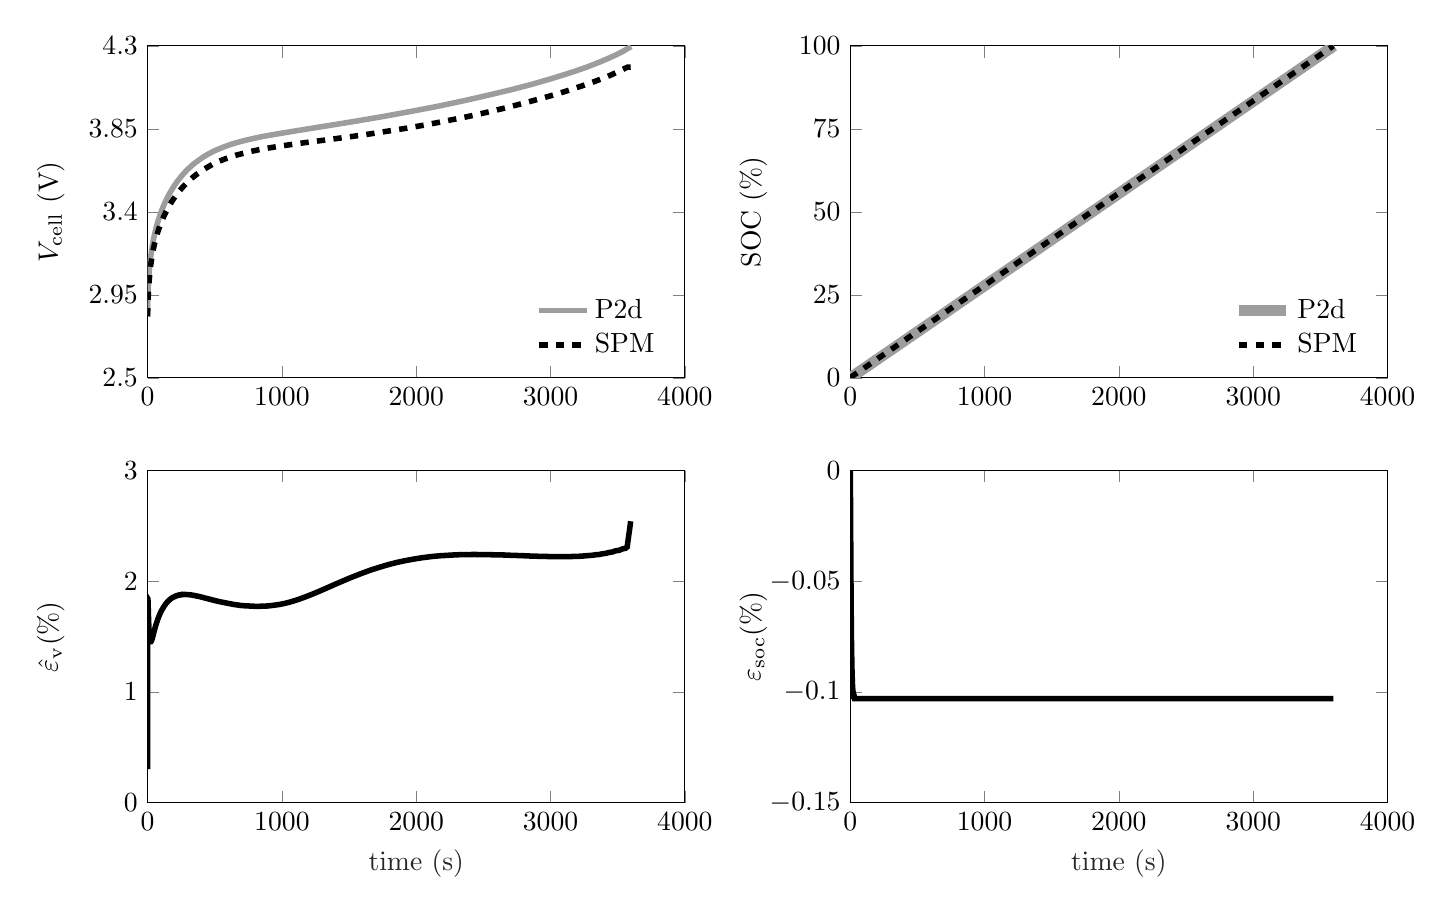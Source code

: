 % This file was created by matlab2tikz.
%
\definecolor{mycolor1}{rgb}{0.616,0.616,0.616}%
%
\begin{tikzpicture}

\begin{axis}[%
width=68.24mm,
height=42.176mm,
at={(0mm,53.957mm)},
scale only axis,
xmin=0,
xmax=4000,
xtick={0,1000,2000,3000,4000},
ymin=2.5,
ymax=4.3,
ytick={ 2.5, 2.95,  3.4, 3.85,  4.3},
ylabel style={font=\color{white!15!black}},
ylabel={$V_\mathrm{cell}$ (V)},
axis background/.style={fill=white},
legend style={at={(0.97,0.03)}, anchor=south east, legend cell align=left, align=left, fill=none, draw=none},
scaled ticks=false,,
xticklabel style={/pgf/number format/1000 sep=, /pgf/number format/precision=0,/pgf/number format/fixed,/pgf/number format/fixed zerofill,},yticklabel style={/pgf/number format/1000 sep=, /pgf/number format/precision=2, /pgf/number format/fixed, }, ylabel absolute,
]
\addplot [color=mycolor1, line width=2.0pt]
  table[row sep=crcr]{%
0	2.842\\
0.5	2.894\\
1	2.915\\
1.5	2.931\\
2	2.943\\
2.5	2.955\\
3	2.965\\
4	2.983\\
5	2.998\\
6	3.012\\
7	3.025\\
8.5	3.042\\
10	3.057\\
12	3.076\\
14	3.093\\
16	3.108\\
18.5	3.126\\
21.5	3.145\\
24.5	3.163\\
28	3.181\\
31.5	3.199\\
35.5	3.217\\
40	3.236\\
45	3.255\\
50	3.272\\
56.5	3.293\\
63.5	3.313\\
70.5	3.332\\
77.5	3.35\\
86.5	3.37\\
96	3.39\\
106	3.41\\
115.5	3.427\\
128.5	3.449\\
141	3.468\\
156	3.49\\
168.5	3.506\\
182.5	3.523\\
200	3.543\\
223	3.567\\
248	3.59\\
273	3.611\\
298	3.63\\
323.5	3.647\\
348.5	3.663\\
374.5	3.677\\
400	3.69\\
425	3.702\\
463.5	3.718\\
501	3.732\\
540	3.744\\
578.5	3.755\\
621.5	3.766\\
671	3.777\\
723	3.787\\
783	3.797\\
859.5	3.809\\
969.5	3.823\\
1145.5	3.844\\
1537	3.89\\
1762.5	3.918\\
1957	3.944\\
2145.5	3.97\\
2289	3.992\\
2432.5	4.015\\
2574.5	4.039\\
2717	4.064\\
2859	4.091\\
2996.5	4.12\\
3086	4.14\\
3176	4.161\\
3267	4.184\\
3359	4.21\\
3424	4.23\\
3487.5	4.251\\
3533.5	4.268\\
3576	4.286\\
3600	4.296\\
};
\addlegendentry{P2d}

\addplot [color=black, dashed, line width=2.0pt]
  table[row sep=crcr]{%
0	2.833\\
0.5	2.849\\
1	2.864\\
1.5	2.877\\
2	2.889\\
2.5	2.9\\
3.5	2.92\\
4.5	2.938\\
5.5	2.953\\
6.5	2.968\\
7.5	2.981\\
9	2.998\\
10.5	3.014\\
12	3.028\\
14	3.046\\
16	3.062\\
18.5	3.08\\
21	3.096\\
24	3.114\\
27	3.13\\
30.5	3.147\\
34.5	3.165\\
38.5	3.181\\
43	3.198\\
48	3.215\\
53.5	3.232\\
59.5	3.249\\
66.5	3.268\\
74	3.286\\
82.5	3.305\\
91.5	3.324\\
101.5	3.343\\
112.5	3.362\\
124.5	3.381\\
137.5	3.401\\
151.5	3.42\\
166.5	3.439\\
183	3.459\\
200.5	3.478\\
219	3.497\\
239	3.515\\
260	3.533\\
282.5	3.55\\
306.5	3.568\\
332	3.584\\
359	3.6\\
387.5	3.615\\
418	3.63\\
450.5	3.644\\
485	3.658\\
522	3.671\\
562	3.683\\
605.5	3.695\\
653	3.706\\
705.5	3.716\\
764	3.727\\
830.5	3.737\\
908	3.747\\
1002.5	3.758\\
1128	3.771\\
1393	3.796\\
1606.5	3.817\\
1775	3.836\\
1931.5	3.854\\
2082	3.873\\
2229	3.894\\
2374	3.915\\
2516.5	3.938\\
2655.5	3.962\\
2789.5	3.987\\
2916.5	4.012\\
3034	4.036\\
3140.5	4.06\\
3235	4.083\\
3318	4.104\\
3390.5	4.124\\
3453.5	4.143\\
3508.5	4.162\\
3557	4.179\\
3572	4.184\\
3596	4.185\\
};
\addlegendentry{SPM}

\end{axis}

\begin{axis}[%
width=68.24mm,
height=42.176mm,
at={(89.237mm,53.957mm)},
scale only axis,
xmin=0,
xmax=4000,
xtick={0,1000,2000,3000,4000},
ymin=0,
ymax=100,
ytick={  0,  25,  50,  75, 100},
ylabel style={font=\color{white!15!black}},
ylabel={SOC (\%)},
axis background/.style={fill=white},
legend style={at={(0.97,0.03)}, anchor=south east, legend cell align=left, align=left, fill=none, draw=none},
scaled ticks=false,,
xticklabel style={/pgf/number format/1000 sep=, /pgf/number format/precision=0,/pgf/number format/fixed,/pgf/number format/fixed zerofill,},yticklabel style={/pgf/number format/1000 sep=, /pgf/number format/precision=2, /pgf/number format/fixed, }, ylabel absolute,
]
\addplot [color=mycolor1, line width=4.0pt]
  table[row sep=crcr]{%
0	0.1\\
4.5	0.184\\
14	0.396\\
41.5	1.15\\
3600	99.995\\
};
\addlegendentry{P2d}

\addplot [color=black, dashed, line width=2.0pt]
  table[row sep=crcr]{%
0	0.1\\
3596	99.987\\
};
\addlegendentry{SPM}

\end{axis}

\begin{axis}[%
width=68.24mm,
height=42.176mm,
at={(0mm,0mm)},
scale only axis,
xmin=0,
xmax=4000,
xtick={   0, 1000, 2000, 3000, 4000},
xlabel style={font=\color{white!15!black}},
xlabel={time (s)},
ymin=0,
ymax=3,
ylabel style={font=\color{white!15!black}},
ylabel={$\hat{\varepsilon}_\mathrm{v} (\%)$},
axis background/.style={fill=white},
scaled ticks=false,,
xticklabel style={/pgf/number format/1000 sep=, /pgf/number format/precision=0,/pgf/number format/fixed,/pgf/number format/fixed zerofill,},yticklabel style={/pgf/number format/1000 sep=, /pgf/number format/precision=2, /pgf/number format/fixed, }, ylabel absolute,
]
\addplot [color=black, line width=2.0pt, forget plot]
  table[row sep=crcr]{%
0	0.304\\
0.5	1.554\\
1	1.749\\
1.5	1.821\\
2	1.843\\
2.5	1.842\\
3	1.828\\
3.5	1.81\\
4.5	1.767\\
5.5	1.724\\
6	1.703\\
7	1.666\\
8	1.633\\
9	1.604\\
10	1.579\\
11	1.557\\
12	1.538\\
13	1.522\\
14	1.508\\
15.5	1.491\\
17	1.478\\
18.5	1.469\\
19.5	1.464\\
21	1.459\\
22.5	1.456\\
25	1.456\\
28.5	1.462\\
32	1.473\\
36	1.489\\
43.5	1.524\\
45.5	1.534\\
49.5	1.552\\
50	1.555\\
52	1.563\\
53.5	1.57\\
55	1.577\\
56.5	1.584\\
58	1.59\\
59.5	1.596\\
61	1.602\\
62.5	1.609\\
64	1.615\\
65.5	1.621\\
67	1.626\\
68.5	1.632\\
70.5	1.639\\
72	1.644\\
82.5	1.679\\
89.5	1.699\\
94	1.712\\
95.5	1.716\\
103	1.734\\
104.5	1.738\\
121.5	1.773\\
126.5	1.782\\
130.5	1.789\\
136	1.798\\
146.5	1.813\\
150	1.817\\
152	1.82\\
155.5	1.824\\
158.5	1.828\\
162	1.832\\
164	1.834\\
168	1.838\\
170	1.84\\
174	1.844\\
176	1.845\\
180	1.849\\
182	1.85\\
186	1.854\\
187.5	1.854\\
192	1.856\\
196.5	1.86\\
199.5	1.862\\
204	1.863\\
208.5	1.867\\
211.5	1.869\\
216	1.869\\
220.5	1.872\\
223.5	1.874\\
228.5	1.874\\
233.5	1.877\\
235	1.877\\
240	1.877\\
245	1.879\\
247	1.88\\
252	1.879\\
257.5	1.882\\
259	1.881\\
264.5	1.881\\
283	1.882\\
289	1.881\\
298	1.88\\
304	1.88\\
307	1.88\\
313	1.879\\
321.5	1.878\\
328	1.877\\
331	1.876\\
337.5	1.874\\
345	1.873\\
351.5	1.872\\
355.5	1.87\\
362.5	1.869\\
367.5	1.867\\
374.5	1.866\\
380	1.864\\
387.5	1.862\\
391.5	1.861\\
399	1.859\\
403.5	1.857\\
411	1.855\\
416	1.853\\
424	1.851\\
429	1.849\\
446.5	1.844\\
452	1.842\\
468.5	1.837\\
480	1.833\\
499.5	1.827\\
517.5	1.822\\
531.5	1.818\\
541.5	1.815\\
550.5	1.813\\
648	1.79\\
675	1.786\\
701.5	1.781\\
811.5	1.774\\
899.5	1.778\\
975	1.79\\
1014	1.799\\
1050.5	1.81\\
1106	1.83\\
1155.5	1.851\\
1211.5	1.877\\
1279	1.911\\
1410	1.981\\
1504.5	2.03\\
1586.5	2.069\\
1653.5	2.099\\
1713.5	2.123\\
1788.5	2.15\\
1852	2.17\\
1916.5	2.187\\
1989	2.203\\
2047	2.214\\
2119.5	2.225\\
2185	2.232\\
2298	2.24\\
2327.5	2.241\\
2432	2.243\\
2589.5	2.24\\
2661.5	2.238\\
2696.5	2.236\\
2721.5	2.235\\
2794	2.232\\
2823.5	2.23\\
2900.5	2.227\\
2917	2.226\\
2948.5	2.225\\
2967.5	2.225\\
2998	2.224\\
3017	2.224\\
3046	2.223\\
3068	2.223\\
3095.5	2.223\\
3117	2.223\\
3143.5	2.224\\
3168	2.225\\
3193	2.226\\
3218	2.227\\
3241	2.229\\
3269	2.232\\
3290.5	2.234\\
3319	2.237\\
3338.5	2.241\\
3357.5	2.242\\
3362	2.243\\
3380.5	2.248\\
3398	2.251\\
3414	2.254\\
3430.5	2.26\\
3446.5	2.263\\
3464.5	2.267\\
3479	2.274\\
3493.5	2.278\\
3507.5	2.28\\
3512	2.281\\
3525	2.289\\
3537.5	2.294\\
3550	2.297\\
3558	2.299\\
3570	2.311\\
3591	2.495\\
3596	2.543\\
};
\end{axis}

\begin{axis}[%
width=68.24mm,
height=42.176mm,
at={(89.237mm,0mm)},
scale only axis,
xmin=0,
xmax=4000,
xtick={   0, 1000, 2000, 3000, 4000},
xlabel style={font=\color{white!15!black}},
xlabel={time (s)},
ymin=-0.15,
ymax=0,
ylabel style={font=\color{white!15!black}},
ylabel={$\varepsilon_\mathrm{soc} (\%)$},
axis background/.style={fill=white},
scaled ticks=false,,
xticklabel style={/pgf/number format/1000 sep=, /pgf/number format/precision=0,/pgf/number format/fixed,/pgf/number format/fixed zerofill,},yticklabel style={/pgf/number format/1000 sep=, /pgf/number format/precision=2, /pgf/number format/fixed, }, ylabel absolute,
]
\addplot [color=black, line width=2.0pt, forget plot]
  table[row sep=crcr]{%
0	-0\\
0.5	-0.0\\
1	-0.004\\
1.5	-0.009\\
2	-0.015\\
3.5	-0.031\\
4	-0.036\\
4.5	-0.041\\
5	-0.046\\
5.5	-0.051\\
6	-0.055\\
6.5	-0.059\\
7	-0.063\\
7.5	-0.067\\
8	-0.07\\
8.5	-0.073\\
9	-0.076\\
9.5	-0.078\\
10	-0.08\\
10.5	-0.082\\
11	-0.084\\
11.5	-0.086\\
12	-0.088\\
12.5	-0.089\\
13	-0.09\\
13.5	-0.091\\
14	-0.093\\
14.5	-0.094\\
15	-0.094\\
15.5	-0.095\\
16	-0.096\\
17	-0.097\\
18	-0.098\\
19	-0.099\\
20	-0.1\\
21	-0.1\\
22.5	-0.101\\
24	-0.101\\
25.5	-0.102\\
27.5	-0.102\\
30	-0.102\\
33	-0.103\\
37.5	-0.103\\
44.5	-0.103\\
63.5	-0.103\\
672.5	-0.103\\
3596	-0.103\\
};
\end{axis}
\end{tikzpicture}%